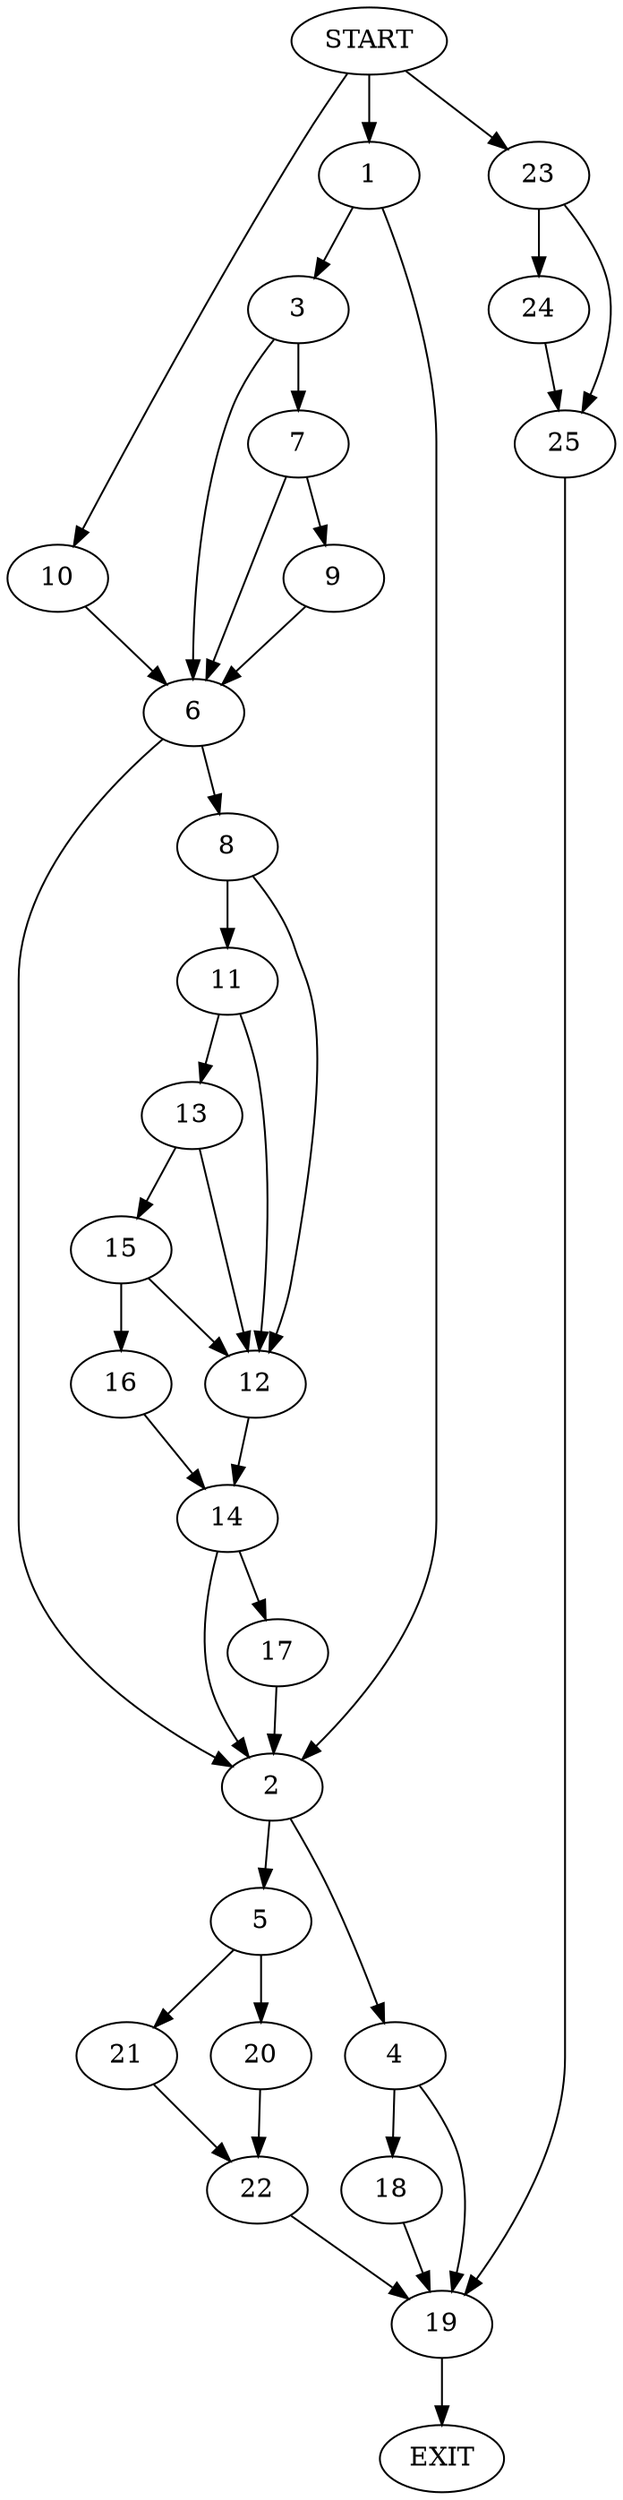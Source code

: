 digraph {
0 [label="START"]
26 [label="EXIT"]
0 -> 1
1 -> 2
1 -> 3
2 -> 4
2 -> 5
3 -> 6
3 -> 7
6 -> 2
6 -> 8
7 -> 9
7 -> 6
9 -> 6
0 -> 10
10 -> 6
8 -> 11
8 -> 12
11 -> 13
11 -> 12
12 -> 14
13 -> 15
13 -> 12
15 -> 12
15 -> 16
16 -> 14
14 -> 17
14 -> 2
17 -> 2
4 -> 18
4 -> 19
5 -> 20
5 -> 21
21 -> 22
20 -> 22
22 -> 19
19 -> 26
0 -> 23
23 -> 24
23 -> 25
24 -> 25
25 -> 19
18 -> 19
}
